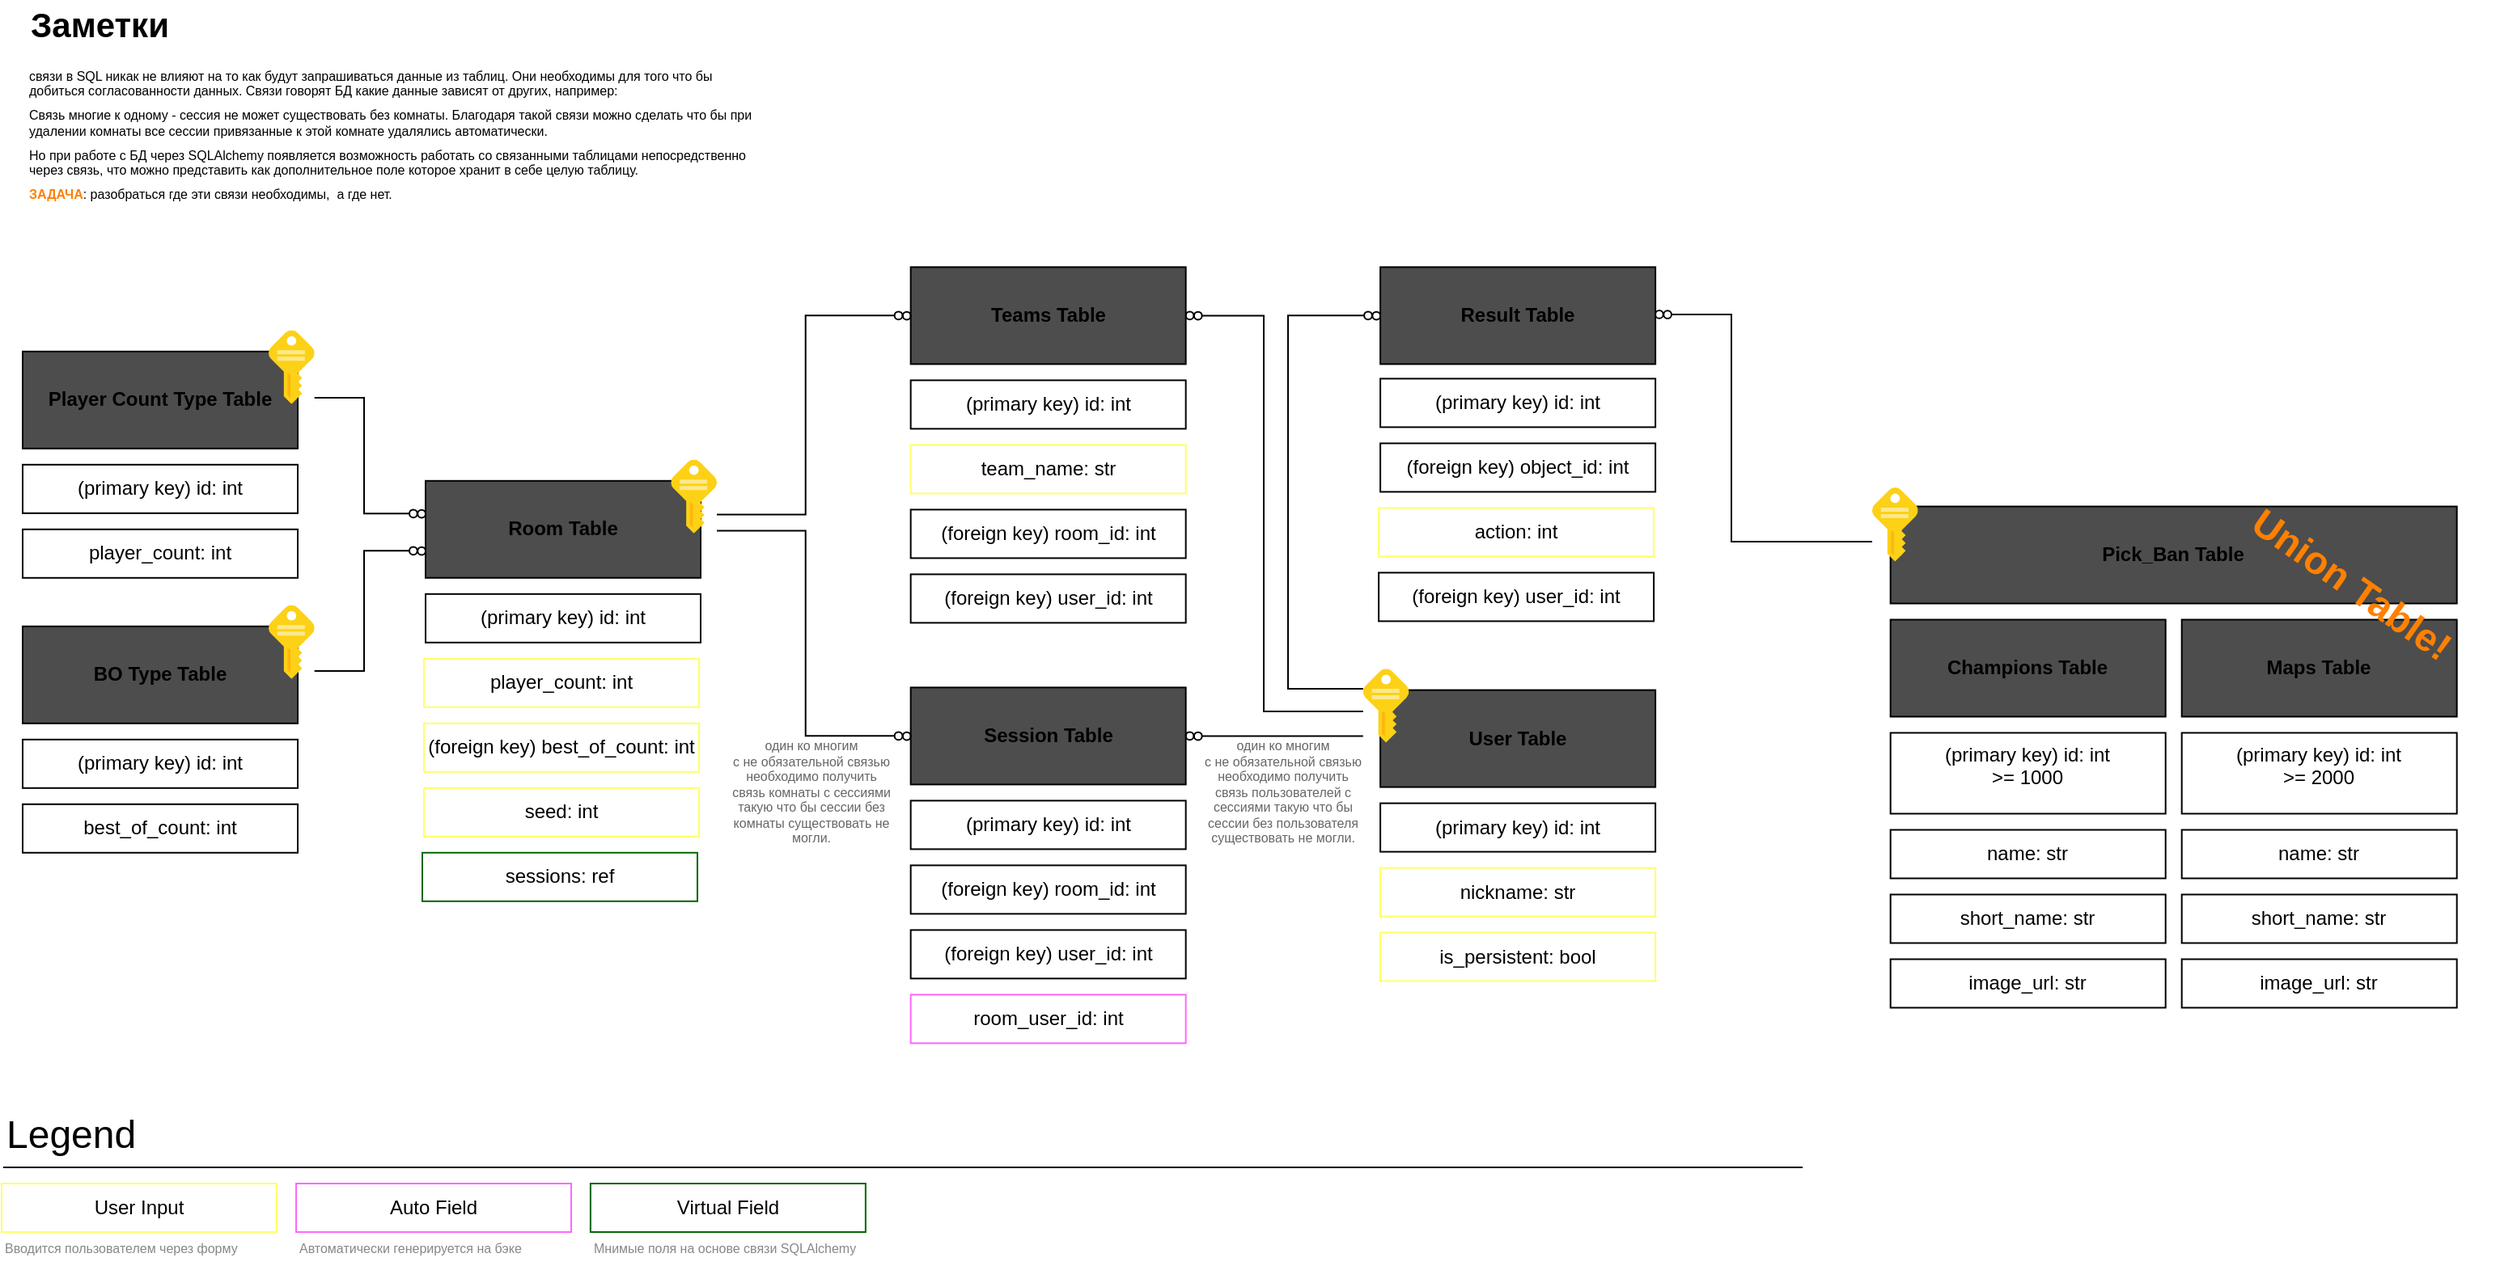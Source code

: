 <mxfile version="16.2.3" type="device" pages="5"><diagram id="msKyM3QTYCGkHJKbw-Ij" name="DB_Arch"><mxGraphModel dx="1896" dy="1029" grid="0" gridSize="10" guides="1" tooltips="1" connect="1" arrows="1" fold="1" page="1" pageScale="1" pageWidth="1169" pageHeight="827" math="0" shadow="0"><root><mxCell id="0"/><mxCell id="1" parent="0"/><mxCell id="4jjwoe7JuIm5MmQz-8s8-1" value="Room Table" style="rounded=0;whiteSpace=wrap;html=1;fillColor=#4D4D4D;fontStyle=1" parent="1" vertex="1"><mxGeometry x="290" y="335.4" width="170" height="60" as="geometry"/></mxCell><mxCell id="4jjwoe7JuIm5MmQz-8s8-2" value="User Table" style="rounded=0;whiteSpace=wrap;html=1;fillColor=#4D4D4D;fontStyle=1" parent="1" vertex="1"><mxGeometry x="880.05" y="464.8" width="170" height="60" as="geometry"/></mxCell><mxCell id="4jjwoe7JuIm5MmQz-8s8-3" value="Champions Table" style="rounded=0;whiteSpace=wrap;html=1;fillColor=#4D4D4D;fontStyle=1" parent="1" vertex="1"><mxGeometry x="1195.34" y="421.25" width="170" height="60" as="geometry"/></mxCell><mxCell id="4jjwoe7JuIm5MmQz-8s8-4" value="(primary key) id: int" style="rounded=0;whiteSpace=wrap;html=1;" parent="1" vertex="1"><mxGeometry x="290" y="405.4" width="170" height="30" as="geometry"/></mxCell><mxCell id="4jjwoe7JuIm5MmQz-8s8-5" value="player_count: int" style="rounded=0;whiteSpace=wrap;html=1;strokeColor=#FFFF66;" parent="1" vertex="1"><mxGeometry x="289" y="445.4" width="170" height="30" as="geometry"/></mxCell><mxCell id="4jjwoe7JuIm5MmQz-8s8-6" value="(primary key) id: int" style="rounded=0;whiteSpace=wrap;html=1;" parent="1" vertex="1"><mxGeometry x="880.05" y="534.8" width="170" height="30" as="geometry"/></mxCell><mxCell id="4jjwoe7JuIm5MmQz-8s8-7" value="nickname: str" style="rounded=0;whiteSpace=wrap;html=1;strokeColor=#FFFF66;" parent="1" vertex="1"><mxGeometry x="880.05" y="574.8" width="170" height="30" as="geometry"/></mxCell><mxCell id="4jjwoe7JuIm5MmQz-8s8-9" value="(primary key) id: int&lt;br&gt;&amp;gt;= 1000" style="rounded=0;whiteSpace=wrap;html=1;verticalAlign=top;" parent="1" vertex="1"><mxGeometry x="1195.34" y="491.25" width="170" height="50" as="geometry"/></mxCell><mxCell id="4jjwoe7JuIm5MmQz-8s8-10" value="name: str" style="rounded=0;whiteSpace=wrap;html=1;" parent="1" vertex="1"><mxGeometry x="1195.34" y="551.25" width="170" height="30" as="geometry"/></mxCell><mxCell id="4jjwoe7JuIm5MmQz-8s8-13" value="Player Count Type Table" style="rounded=0;whiteSpace=wrap;html=1;fillColor=#4D4D4D;fontStyle=1" parent="1" vertex="1"><mxGeometry x="41" y="255.4" width="170" height="60" as="geometry"/></mxCell><mxCell id="4jjwoe7JuIm5MmQz-8s8-16" value="best_of_count: int" style="rounded=0;whiteSpace=wrap;html=1;" parent="1" vertex="1"><mxGeometry x="41" y="535.4" width="170" height="30" as="geometry"/></mxCell><mxCell id="4jjwoe7JuIm5MmQz-8s8-18" value="BO Type Table" style="rounded=0;whiteSpace=wrap;html=1;fillColor=#4D4D4D;fontStyle=1" parent="1" vertex="1"><mxGeometry x="41" y="425.4" width="170" height="60" as="geometry"/></mxCell><mxCell id="4jjwoe7JuIm5MmQz-8s8-23" value="(primary key) id: int" style="rounded=0;whiteSpace=wrap;html=1;" parent="1" vertex="1"><mxGeometry x="41" y="325.4" width="170" height="30" as="geometry"/></mxCell><mxCell id="4jjwoe7JuIm5MmQz-8s8-24" value="player_count: int" style="rounded=0;whiteSpace=wrap;html=1;" parent="1" vertex="1"><mxGeometry x="41" y="365.4" width="170" height="30" as="geometry"/></mxCell><mxCell id="4jjwoe7JuIm5MmQz-8s8-25" value="(primary key) id: int" style="rounded=0;whiteSpace=wrap;html=1;" parent="1" vertex="1"><mxGeometry x="41" y="495.4" width="170" height="30" as="geometry"/></mxCell><mxCell id="4jjwoe7JuIm5MmQz-8s8-27" value="(foreign key) best_of_count: int" style="rounded=0;whiteSpace=wrap;html=1;strokeColor=#FFFF66;" parent="1" vertex="1"><mxGeometry x="289" y="485.4" width="170" height="30" as="geometry"/></mxCell><mxCell id="4jjwoe7JuIm5MmQz-8s8-30" value="Maps Table" style="rounded=0;whiteSpace=wrap;html=1;fillColor=#4D4D4D;fontStyle=1" parent="1" vertex="1"><mxGeometry x="1375.34" y="421.25" width="170" height="60" as="geometry"/></mxCell><mxCell id="4jjwoe7JuIm5MmQz-8s8-45" value="Session Table" style="rounded=0;whiteSpace=wrap;html=1;fillColor=#4D4D4D;fontStyle=1" parent="1" vertex="1"><mxGeometry x="589.83" y="463.2" width="170" height="60" as="geometry"/></mxCell><mxCell id="4jjwoe7JuIm5MmQz-8s8-47" value="(foreign key) room_id: int" style="rounded=0;whiteSpace=wrap;html=1;" parent="1" vertex="1"><mxGeometry x="589.83" y="573.2" width="170" height="30" as="geometry"/></mxCell><mxCell id="4jjwoe7JuIm5MmQz-8s8-48" value="(foreign key)&amp;nbsp;user_id: int" style="rounded=0;whiteSpace=wrap;html=1;" parent="1" vertex="1"><mxGeometry x="589.83" y="613.2" width="170" height="30" as="geometry"/></mxCell><mxCell id="4jjwoe7JuIm5MmQz-8s8-49" value="User Input" style="rounded=0;whiteSpace=wrap;html=1;strokeColor=#FFFF66;" parent="1" vertex="1"><mxGeometry x="28" y="770" width="170" height="30" as="geometry"/></mxCell><mxCell id="4jjwoe7JuIm5MmQz-8s8-50" value="Auto Field" style="rounded=0;whiteSpace=wrap;html=1;strokeColor=#FF66FF;" parent="1" vertex="1"><mxGeometry x="210" y="770" width="170" height="30" as="geometry"/></mxCell><mxCell id="4jjwoe7JuIm5MmQz-8s8-51" value="Teams Table" style="rounded=0;whiteSpace=wrap;html=1;fillColor=#4D4D4D;fontStyle=1" parent="1" vertex="1"><mxGeometry x="589.83" y="203.2" width="170" height="60" as="geometry"/></mxCell><mxCell id="4jjwoe7JuIm5MmQz-8s8-52" value="(foreign key) room_id: int" style="rounded=0;whiteSpace=wrap;html=1;" parent="1" vertex="1"><mxGeometry x="589.83" y="353.2" width="170" height="30" as="geometry"/></mxCell><mxCell id="4jjwoe7JuIm5MmQz-8s8-53" value="(foreign key) user_id: int" style="rounded=0;whiteSpace=wrap;html=1;" parent="1" vertex="1"><mxGeometry x="589.83" y="393.2" width="170" height="30" as="geometry"/></mxCell><mxCell id="4jjwoe7JuIm5MmQz-8s8-54" value="team_name: str" style="rounded=0;whiteSpace=wrap;html=1;strokeColor=#FFFF66;" parent="1" vertex="1"><mxGeometry x="589.83" y="313.2" width="170" height="30" as="geometry"/></mxCell><mxCell id="4jjwoe7JuIm5MmQz-8s8-55" value="(primary key) id: int" style="rounded=0;whiteSpace=wrap;html=1;" parent="1" vertex="1"><mxGeometry x="589.83" y="273.2" width="170" height="30" as="geometry"/></mxCell><mxCell id="4jjwoe7JuIm5MmQz-8s8-60" value="&lt;font style=&quot;font-size: 24px&quot;&gt;Legend&lt;/font&gt;" style="text;html=1;strokeColor=none;fillColor=none;align=left;verticalAlign=middle;whiteSpace=wrap;rounded=0;" parent="1" vertex="1"><mxGeometry x="29" y="720" width="92" height="40" as="geometry"/></mxCell><mxCell id="4jjwoe7JuIm5MmQz-8s8-62" value="" style="endArrow=none;html=1;rounded=0;fontSize=24;exitX=0;exitY=1;exitDx=0;exitDy=0;" parent="1" source="4jjwoe7JuIm5MmQz-8s8-60" edge="1"><mxGeometry width="50" height="50" relative="1" as="geometry"><mxPoint x="771" y="600" as="sourcePoint"/><mxPoint x="1141" y="760" as="targetPoint"/></mxGeometry></mxCell><mxCell id="HljinGuqUD7LIQX1igDH-1" value="is_persistent: bool" style="rounded=0;whiteSpace=wrap;html=1;strokeColor=#FFFF66;" parent="1" vertex="1"><mxGeometry x="880.05" y="614.8" width="170" height="30" as="geometry"/></mxCell><mxCell id="HljinGuqUD7LIQX1igDH-2" value="name: str" style="rounded=0;whiteSpace=wrap;html=1;" parent="1" vertex="1"><mxGeometry x="1375.34" y="551.25" width="170" height="30" as="geometry"/></mxCell><mxCell id="HljinGuqUD7LIQX1igDH-3" value="(primary key) id: int&lt;br&gt;&amp;gt;= 2000" style="rounded=0;whiteSpace=wrap;html=1;verticalAlign=top;" parent="1" vertex="1"><mxGeometry x="1375.34" y="491.25" width="170" height="50" as="geometry"/></mxCell><mxCell id="HljinGuqUD7LIQX1igDH-4" value="(primary key) id: int" style="rounded=0;whiteSpace=wrap;html=1;" parent="1" vertex="1"><mxGeometry x="589.83" y="533.2" width="170" height="30" as="geometry"/></mxCell><mxCell id="HljinGuqUD7LIQX1igDH-6" value="seed: int" style="rounded=0;whiteSpace=wrap;html=1;strokeColor=#FFFF66;" parent="1" vertex="1"><mxGeometry x="289" y="525.4" width="170" height="30" as="geometry"/></mxCell><mxCell id="rAY3adNcIp4noNA6YQVJ-1" value="Result Table" style="rounded=0;whiteSpace=wrap;html=1;fillColor=#4D4D4D;fontStyle=1" parent="1" vertex="1"><mxGeometry x="880.05" y="203.2" width="170" height="60" as="geometry"/></mxCell><mxCell id="rAY3adNcIp4noNA6YQVJ-2" value="(primary key) id: int" style="rounded=0;whiteSpace=wrap;html=1;" parent="1" vertex="1"><mxGeometry x="880.05" y="272.2" width="170" height="30" as="geometry"/></mxCell><mxCell id="rAY3adNcIp4noNA6YQVJ-4" value="action: int" style="rounded=0;whiteSpace=wrap;html=1;strokeColor=#FFFF66;" parent="1" vertex="1"><mxGeometry x="879.05" y="352.2" width="170" height="30" as="geometry"/></mxCell><mxCell id="rAY3adNcIp4noNA6YQVJ-5" value="(foreign key) object_id: int" style="rounded=0;whiteSpace=wrap;html=1;" parent="1" vertex="1"><mxGeometry x="880.05" y="312.2" width="170" height="30" as="geometry"/></mxCell><mxCell id="rAY3adNcIp4noNA6YQVJ-6" value="Pick_Ban Table" style="rounded=0;whiteSpace=wrap;html=1;fillColor=#4D4D4D;fontStyle=1;glass=0;shadow=0;" parent="1" vertex="1"><mxGeometry x="1195.34" y="351.25" width="350" height="60" as="geometry"/></mxCell><mxCell id="rAY3adNcIp4noNA6YQVJ-7" value="(foreign key) user_id: int" style="rounded=0;whiteSpace=wrap;html=1;" parent="1" vertex="1"><mxGeometry x="879.05" y="392.2" width="170" height="30" as="geometry"/></mxCell><mxCell id="IEd39z6FHSVM6WoBBZto-1" value="room_user_id: int" style="rounded=0;whiteSpace=wrap;html=1;strokeColor=#FF66FF;" parent="1" vertex="1"><mxGeometry x="589.83" y="653.2" width="170" height="30" as="geometry"/></mxCell><mxCell id="IEd39z6FHSVM6WoBBZto-2" value="sessions: ref" style="rounded=0;whiteSpace=wrap;html=1;strokeColor=#006600;" parent="1" vertex="1"><mxGeometry x="288" y="565.4" width="170" height="30" as="geometry"/></mxCell><mxCell id="fQ_QNs2Ayvf2CjHmw61J-15" value="Union Table!" style="text;html=1;strokeColor=none;fillColor=none;align=center;verticalAlign=middle;whiteSpace=wrap;rounded=0;fontSize=24;fontColor=#FF8000;rotation=35;fontStyle=1;glass=0;shadow=0;labelBorderColor=none;" parent="1" vertex="1"><mxGeometry x="1380.4" y="385.25" width="200" height="30" as="geometry"/></mxCell><mxCell id="fQ_QNs2Ayvf2CjHmw61J-16" value="один ко многим&lt;br&gt;с не обязательной связью&lt;br&gt;необходимо получить связь комнаты с сессиями такую что бы сессии без комнаты существовать не могли." style="text;html=1;strokeColor=none;fillColor=none;align=center;verticalAlign=middle;whiteSpace=wrap;rounded=0;fontSize=8;fontColor=#666666;" parent="1" vertex="1"><mxGeometry x="476.83" y="490.4" width="103" height="75" as="geometry"/></mxCell><mxCell id="Pdu6vEGgEKiIDiA17Eyo-1" value="Вводится пользователем через форму" style="text;html=1;strokeColor=none;fillColor=none;align=left;verticalAlign=middle;whiteSpace=wrap;rounded=0;shadow=0;glass=0;labelBorderColor=none;fontSize=8;fontColor=#878787;" parent="1" vertex="1"><mxGeometry x="28" y="800" width="170" height="20" as="geometry"/></mxCell><mxCell id="Pdu6vEGgEKiIDiA17Eyo-2" value="Автоматически генерируется на бэке" style="text;html=1;strokeColor=none;fillColor=none;align=left;verticalAlign=middle;whiteSpace=wrap;rounded=0;shadow=0;glass=0;labelBorderColor=none;fontSize=8;fontColor=#878787;" parent="1" vertex="1"><mxGeometry x="210" y="800" width="170" height="20" as="geometry"/></mxCell><mxCell id="A8o9r6wEtI-DUGvpvW3e-1" value="image_url: str" style="rounded=0;whiteSpace=wrap;html=1;" parent="1" vertex="1"><mxGeometry x="1195.34" y="631.25" width="170" height="30" as="geometry"/></mxCell><mxCell id="A8o9r6wEtI-DUGvpvW3e-2" value="image_url: str" style="rounded=0;whiteSpace=wrap;html=1;" parent="1" vertex="1"><mxGeometry x="1375.34" y="631.25" width="170" height="30" as="geometry"/></mxCell><mxCell id="A8o9r6wEtI-DUGvpvW3e-3" value="short_name: str" style="rounded=0;whiteSpace=wrap;html=1;" parent="1" vertex="1"><mxGeometry x="1195.34" y="591.25" width="170" height="30" as="geometry"/></mxCell><mxCell id="A8o9r6wEtI-DUGvpvW3e-4" value="short_name: str" style="rounded=0;whiteSpace=wrap;html=1;" parent="1" vertex="1"><mxGeometry x="1375.34" y="591.25" width="170" height="30" as="geometry"/></mxCell><mxCell id="qCTBJWdA8ET0f0xkRoKU-1" value="Virtual Field" style="rounded=0;whiteSpace=wrap;html=1;strokeColor=#006600;" vertex="1" parent="1"><mxGeometry x="391.94" y="770" width="170" height="30" as="geometry"/></mxCell><mxCell id="qCTBJWdA8ET0f0xkRoKU-2" value="Мнимые поля на основе связи SQLAlchemy" style="text;html=1;strokeColor=none;fillColor=none;align=left;verticalAlign=middle;whiteSpace=wrap;rounded=0;shadow=0;glass=0;labelBorderColor=none;fontSize=8;fontColor=#878787;" vertex="1" parent="1"><mxGeometry x="391.94" y="800" width="170" height="20" as="geometry"/></mxCell><mxCell id="qCTBJWdA8ET0f0xkRoKU-16" value="" style="group" vertex="1" connectable="0" parent="1"><mxGeometry x="759.83" y="490.7" width="10" height="5" as="geometry"/></mxCell><mxCell id="qCTBJWdA8ET0f0xkRoKU-17" value="" style="ellipse;whiteSpace=wrap;html=1;aspect=fixed;rounded=1;fontSize=18;fontColor=none;strokeColor=default;fillColor=none;noLabel=1;" vertex="1" parent="qCTBJWdA8ET0f0xkRoKU-16"><mxGeometry width="4.878" height="4.878" as="geometry"/></mxCell><mxCell id="qCTBJWdA8ET0f0xkRoKU-18" value="" style="ellipse;whiteSpace=wrap;html=1;aspect=fixed;rounded=1;fontSize=18;fontColor=none;strokeColor=default;fillColor=none;noLabel=1;" vertex="1" parent="qCTBJWdA8ET0f0xkRoKU-16"><mxGeometry x="5.12" y="0.122" width="4.878" height="4.878" as="geometry"/></mxCell><mxCell id="qCTBJWdA8ET0f0xkRoKU-26" value="один ко многим&lt;br&gt;с не обязательной связью&lt;br&gt;необходимо получить связь пользователей с сессиями такую что бы сессии без пользователя существовать не могли." style="text;html=1;strokeColor=none;fillColor=none;align=center;verticalAlign=middle;whiteSpace=wrap;rounded=0;fontSize=8;fontColor=#666666;" vertex="1" parent="1"><mxGeometry x="769.83" y="490.4" width="99.56" height="75" as="geometry"/></mxCell><mxCell id="fQ_QNs2Ayvf2CjHmw61J-11" value="" style="group" parent="1" vertex="1" connectable="0"><mxGeometry x="579.83" y="490.7" width="10" height="5" as="geometry"/></mxCell><mxCell id="fQ_QNs2Ayvf2CjHmw61J-9" value="" style="ellipse;whiteSpace=wrap;html=1;aspect=fixed;rounded=1;fontSize=18;fontColor=none;strokeColor=default;fillColor=none;noLabel=1;" parent="fQ_QNs2Ayvf2CjHmw61J-11" vertex="1"><mxGeometry width="4.878" height="4.878" as="geometry"/></mxCell><mxCell id="fQ_QNs2Ayvf2CjHmw61J-10" value="" style="ellipse;whiteSpace=wrap;html=1;aspect=fixed;rounded=1;fontSize=18;fontColor=none;strokeColor=default;fillColor=none;noLabel=1;" parent="fQ_QNs2Ayvf2CjHmw61J-11" vertex="1"><mxGeometry x="5.12" y="0.122" width="4.878" height="4.878" as="geometry"/></mxCell><mxCell id="qCTBJWdA8ET0f0xkRoKU-29" value="" style="group" vertex="1" connectable="0" parent="1"><mxGeometry x="759.83" y="230.7" width="10" height="5" as="geometry"/></mxCell><mxCell id="qCTBJWdA8ET0f0xkRoKU-30" value="" style="ellipse;whiteSpace=wrap;html=1;aspect=fixed;rounded=1;fontSize=18;fontColor=none;strokeColor=default;fillColor=none;noLabel=1;" vertex="1" parent="qCTBJWdA8ET0f0xkRoKU-29"><mxGeometry width="4.878" height="4.878" as="geometry"/></mxCell><mxCell id="qCTBJWdA8ET0f0xkRoKU-31" value="" style="ellipse;whiteSpace=wrap;html=1;aspect=fixed;rounded=1;fontSize=18;fontColor=none;strokeColor=default;fillColor=none;noLabel=1;" vertex="1" parent="qCTBJWdA8ET0f0xkRoKU-29"><mxGeometry x="5.12" y="0.122" width="4.878" height="4.878" as="geometry"/></mxCell><mxCell id="qCTBJWdA8ET0f0xkRoKU-32" value="" style="group" vertex="1" connectable="0" parent="1"><mxGeometry x="579.83" y="230.7" width="10" height="5" as="geometry"/></mxCell><mxCell id="qCTBJWdA8ET0f0xkRoKU-33" value="" style="ellipse;whiteSpace=wrap;html=1;aspect=fixed;rounded=1;fontSize=18;fontColor=none;strokeColor=default;fillColor=none;noLabel=1;" vertex="1" parent="qCTBJWdA8ET0f0xkRoKU-32"><mxGeometry width="4.878" height="4.878" as="geometry"/></mxCell><mxCell id="qCTBJWdA8ET0f0xkRoKU-34" value="" style="ellipse;whiteSpace=wrap;html=1;aspect=fixed;rounded=1;fontSize=18;fontColor=none;strokeColor=default;fillColor=none;noLabel=1;" vertex="1" parent="qCTBJWdA8ET0f0xkRoKU-32"><mxGeometry x="5.12" y="0.122" width="4.878" height="4.878" as="geometry"/></mxCell><mxCell id="qCTBJWdA8ET0f0xkRoKU-43" value="" style="sketch=0;aspect=fixed;html=1;points=[];align=center;image;fontSize=12;image=img/lib/mscae/Key.svg;fontColor=#FF8000;strokeColor=#006600;" vertex="1" parent="1"><mxGeometry x="441.66" y="322.2" width="28.34" height="45.7" as="geometry"/></mxCell><mxCell id="qCTBJWdA8ET0f0xkRoKU-44" value="" style="sketch=0;aspect=fixed;html=1;points=[];align=center;image;fontSize=12;image=img/lib/mscae/Key.svg;fontColor=#FF8000;strokeColor=#006600;" vertex="1" parent="1"><mxGeometry x="869.39" y="451.6" width="28.34" height="45.7" as="geometry"/></mxCell><mxCell id="qCTBJWdA8ET0f0xkRoKU-45" style="edgeStyle=orthogonalEdgeStyle;rounded=0;orthogonalLoop=1;jettySize=auto;html=1;fontSize=8;fontColor=#FF8000;endArrow=none;endFill=0;" edge="1" parent="1" source="qCTBJWdA8ET0f0xkRoKU-18" target="qCTBJWdA8ET0f0xkRoKU-44"><mxGeometry relative="1" as="geometry"><Array as="points"><mxPoint x="854" y="493"/><mxPoint x="854" y="493"/></Array></mxGeometry></mxCell><mxCell id="qCTBJWdA8ET0f0xkRoKU-46" style="edgeStyle=orthogonalEdgeStyle;rounded=0;orthogonalLoop=1;jettySize=auto;html=1;fontSize=8;fontColor=#FF8000;endArrow=none;endFill=0;" edge="1" parent="1" source="fQ_QNs2Ayvf2CjHmw61J-9" target="qCTBJWdA8ET0f0xkRoKU-43"><mxGeometry relative="1" as="geometry"><Array as="points"><mxPoint x="524.83" y="493.2"/><mxPoint x="524.83" y="366.2"/></Array></mxGeometry></mxCell><mxCell id="qCTBJWdA8ET0f0xkRoKU-48" style="edgeStyle=orthogonalEdgeStyle;rounded=0;orthogonalLoop=1;jettySize=auto;html=1;fontSize=8;fontColor=#FF8000;endArrow=none;endFill=0;" edge="1" parent="1" source="qCTBJWdA8ET0f0xkRoKU-33" target="qCTBJWdA8ET0f0xkRoKU-43"><mxGeometry relative="1" as="geometry"><Array as="points"><mxPoint x="524.83" y="233.2"/><mxPoint x="524.83" y="356.2"/></Array></mxGeometry></mxCell><mxCell id="qCTBJWdA8ET0f0xkRoKU-4" value="Заметки" style="text;html=1;strokeColor=none;fillColor=none;align=left;verticalAlign=middle;whiteSpace=wrap;rounded=0;fontSize=21;fontStyle=1" vertex="1" parent="1"><mxGeometry x="44" y="38.0" width="180" height="30" as="geometry"/></mxCell><mxCell id="qCTBJWdA8ET0f0xkRoKU-5" value="&lt;h1 style=&quot;text-align: left ; font-size: 8px&quot;&gt;&lt;span style=&quot;font-weight: 400 ; font-size: 8px&quot;&gt;&lt;font style=&quot;font-size: 8px ; line-height: 0.3&quot;&gt;связи в SQL никак не влияют на то как будут запрашиваться данные из таблиц. Они необходимы для того что бы добиться согласованности данных. Связи говорят БД какие данные зависят от других, например:&lt;/font&gt;&lt;/span&gt;&lt;/h1&gt;&lt;h1 style=&quot;text-align: left ; font-size: 8px&quot;&gt;&lt;span style=&quot;font-weight: 400 ; font-size: 8px&quot;&gt;&lt;font style=&quot;font-size: 8px ; line-height: 0.3&quot;&gt;Связь многие к одному - сессия не может существовать без комнаты. Благодаря такой связи можно сделать что бы при удалении комнаты все сессии привязанные к этой комнате удалялись автоматически.&lt;/font&gt;&lt;/span&gt;&lt;/h1&gt;&lt;h1 style=&quot;text-align: left ; font-size: 8px&quot;&gt;&lt;span style=&quot;font-weight: 400 ; font-size: 8px&quot;&gt;&lt;font style=&quot;font-size: 8px ; line-height: 0.3&quot;&gt;Но при работе с БД через SQLAlchemy появляется возможность работать со связанными таблицами непосредственно через связь, что можно представить как дополнительное поле которое хранит в себе целую таблицу.&lt;/font&gt;&lt;/span&gt;&lt;/h1&gt;&lt;div style=&quot;text-align: left&quot;&gt;&lt;b&gt;&lt;font color=&quot;#ff8000&quot;&gt;ЗАДАЧА&lt;/font&gt;&lt;/b&gt;: разобраться где эти связи необходимы,&amp;nbsp; а где нет.&lt;/div&gt;" style="text;html=1;strokeColor=none;fillColor=none;align=center;verticalAlign=middle;whiteSpace=wrap;rounded=0;fontSize=8;imageWidth=24;" vertex="1" parent="1"><mxGeometry x="44" y="68" width="452" height="102.3" as="geometry"/></mxCell><mxCell id="qCTBJWdA8ET0f0xkRoKU-54" value="" style="sketch=0;aspect=fixed;html=1;points=[];align=center;image;fontSize=12;image=img/lib/mscae/Key.svg;fontColor=#FF8000;strokeColor=#006600;" vertex="1" parent="1"><mxGeometry x="193.0" y="412.2" width="28.34" height="45.7" as="geometry"/></mxCell><mxCell id="qCTBJWdA8ET0f0xkRoKU-60" style="edgeStyle=orthogonalEdgeStyle;rounded=0;orthogonalLoop=1;jettySize=auto;html=1;fontSize=21;fontColor=#FFFFFF;endArrow=none;endFill=0;" edge="1" parent="1" source="qCTBJWdA8ET0f0xkRoKU-57" target="qCTBJWdA8ET0f0xkRoKU-54"><mxGeometry relative="1" as="geometry"><Array as="points"><mxPoint x="252" y="379"/><mxPoint x="252" y="453"/></Array></mxGeometry></mxCell><mxCell id="qCTBJWdA8ET0f0xkRoKU-66" value="" style="group" vertex="1" connectable="0" parent="1"><mxGeometry x="280.0" y="376.2" width="9.998" height="5" as="geometry"/></mxCell><mxCell id="qCTBJWdA8ET0f0xkRoKU-57" value="" style="ellipse;whiteSpace=wrap;html=1;aspect=fixed;rounded=1;fontSize=18;fontColor=none;strokeColor=default;fillColor=none;noLabel=1;container=0;" vertex="1" parent="qCTBJWdA8ET0f0xkRoKU-66"><mxGeometry width="4.878" height="4.878" as="geometry"/></mxCell><mxCell id="qCTBJWdA8ET0f0xkRoKU-58" value="" style="ellipse;whiteSpace=wrap;html=1;aspect=fixed;rounded=1;fontSize=18;fontColor=none;strokeColor=default;fillColor=none;noLabel=1;container=0;" vertex="1" parent="qCTBJWdA8ET0f0xkRoKU-66"><mxGeometry x="5.12" y="0.122" width="4.878" height="4.878" as="geometry"/></mxCell><mxCell id="qCTBJWdA8ET0f0xkRoKU-67" value="" style="group" vertex="1" connectable="0" parent="1"><mxGeometry x="280.0" y="353.2" width="9.998" height="5" as="geometry"/></mxCell><mxCell id="qCTBJWdA8ET0f0xkRoKU-68" value="" style="ellipse;whiteSpace=wrap;html=1;aspect=fixed;rounded=1;fontSize=18;fontColor=none;strokeColor=default;fillColor=none;noLabel=1;container=0;" vertex="1" parent="qCTBJWdA8ET0f0xkRoKU-67"><mxGeometry width="4.878" height="4.878" as="geometry"/></mxCell><mxCell id="qCTBJWdA8ET0f0xkRoKU-69" value="" style="ellipse;whiteSpace=wrap;html=1;aspect=fixed;rounded=1;fontSize=18;fontColor=none;strokeColor=default;fillColor=none;noLabel=1;container=0;" vertex="1" parent="qCTBJWdA8ET0f0xkRoKU-67"><mxGeometry x="5.12" y="0.122" width="4.878" height="4.878" as="geometry"/></mxCell><mxCell id="qCTBJWdA8ET0f0xkRoKU-70" value="" style="sketch=0;aspect=fixed;html=1;points=[];align=center;image;fontSize=12;image=img/lib/mscae/Key.svg;fontColor=#FF8000;strokeColor=#006600;" vertex="1" parent="1"><mxGeometry x="193.0" y="242.2" width="28.34" height="45.7" as="geometry"/></mxCell><mxCell id="qCTBJWdA8ET0f0xkRoKU-71" style="edgeStyle=orthogonalEdgeStyle;rounded=0;orthogonalLoop=1;jettySize=auto;html=1;fontSize=21;fontColor=#FFFFFF;endArrow=none;endFill=0;" edge="1" parent="1" source="qCTBJWdA8ET0f0xkRoKU-68" target="qCTBJWdA8ET0f0xkRoKU-70"><mxGeometry relative="1" as="geometry"><Array as="points"><mxPoint x="252" y="356"/><mxPoint x="252" y="284"/></Array></mxGeometry></mxCell><mxCell id="qCTBJWdA8ET0f0xkRoKU-74" value="" style="sketch=0;aspect=fixed;html=1;points=[];align=center;image;fontSize=12;image=img/lib/mscae/Key.svg;fontColor=#FF8000;strokeColor=#006600;" vertex="1" parent="1"><mxGeometry x="1184" y="339.55" width="28.34" height="45.7" as="geometry"/></mxCell><mxCell id="qCTBJWdA8ET0f0xkRoKU-75" value="" style="group" vertex="1" connectable="0" parent="1"><mxGeometry x="870.05" y="230.7" width="10" height="5" as="geometry"/></mxCell><mxCell id="qCTBJWdA8ET0f0xkRoKU-76" value="" style="ellipse;whiteSpace=wrap;html=1;aspect=fixed;rounded=1;fontSize=18;fontColor=none;strokeColor=default;fillColor=none;noLabel=1;" vertex="1" parent="qCTBJWdA8ET0f0xkRoKU-75"><mxGeometry width="4.878" height="4.878" as="geometry"/></mxCell><mxCell id="qCTBJWdA8ET0f0xkRoKU-77" value="" style="ellipse;whiteSpace=wrap;html=1;aspect=fixed;rounded=1;fontSize=18;fontColor=none;strokeColor=default;fillColor=none;noLabel=1;" vertex="1" parent="qCTBJWdA8ET0f0xkRoKU-75"><mxGeometry x="5.12" y="0.122" width="4.878" height="4.878" as="geometry"/></mxCell><mxCell id="qCTBJWdA8ET0f0xkRoKU-80" style="edgeStyle=orthogonalEdgeStyle;rounded=0;orthogonalLoop=1;jettySize=auto;html=1;fontSize=21;fontColor=#FFFFFF;endArrow=none;endFill=0;" edge="1" parent="1" source="qCTBJWdA8ET0f0xkRoKU-31" target="qCTBJWdA8ET0f0xkRoKU-44"><mxGeometry relative="1" as="geometry"><Array as="points"><mxPoint x="808" y="233"/><mxPoint x="808" y="478"/></Array></mxGeometry></mxCell><mxCell id="qCTBJWdA8ET0f0xkRoKU-81" style="edgeStyle=orthogonalEdgeStyle;rounded=0;orthogonalLoop=1;jettySize=auto;html=1;fontSize=21;fontColor=#FFFFFF;endArrow=none;endFill=0;" edge="1" parent="1" source="qCTBJWdA8ET0f0xkRoKU-76" target="qCTBJWdA8ET0f0xkRoKU-44"><mxGeometry relative="1" as="geometry"><Array as="points"><mxPoint x="823" y="233"/><mxPoint x="823" y="464"/></Array></mxGeometry></mxCell><mxCell id="qCTBJWdA8ET0f0xkRoKU-84" value="" style="group" vertex="1" connectable="0" parent="1"><mxGeometry x="1050" y="230" width="10" height="5" as="geometry"/></mxCell><mxCell id="qCTBJWdA8ET0f0xkRoKU-85" value="" style="ellipse;whiteSpace=wrap;html=1;aspect=fixed;rounded=1;fontSize=18;fontColor=none;strokeColor=default;fillColor=none;noLabel=1;" vertex="1" parent="qCTBJWdA8ET0f0xkRoKU-84"><mxGeometry width="4.878" height="4.878" as="geometry"/></mxCell><mxCell id="qCTBJWdA8ET0f0xkRoKU-86" value="" style="ellipse;whiteSpace=wrap;html=1;aspect=fixed;rounded=1;fontSize=18;fontColor=none;strokeColor=default;fillColor=none;noLabel=1;" vertex="1" parent="qCTBJWdA8ET0f0xkRoKU-84"><mxGeometry x="5.12" y="0.122" width="4.878" height="4.878" as="geometry"/></mxCell><mxCell id="qCTBJWdA8ET0f0xkRoKU-87" style="edgeStyle=orthogonalEdgeStyle;rounded=0;orthogonalLoop=1;jettySize=auto;html=1;fontSize=21;fontColor=#FFFFFF;endArrow=none;endFill=0;" edge="1" parent="1" source="qCTBJWdA8ET0f0xkRoKU-86" target="qCTBJWdA8ET0f0xkRoKU-74"><mxGeometry relative="1" as="geometry"><Array as="points"><mxPoint x="1097" y="233"/><mxPoint x="1097" y="373"/></Array></mxGeometry></mxCell></root></mxGraphModel></diagram><diagram id="ufQtc_7gJPJQI9lAsnQL" name="Create_Form"><mxGraphModel dx="1422" dy="772" grid="1" gridSize="10" guides="1" tooltips="1" connect="1" arrows="1" fold="1" page="1" pageScale="1" pageWidth="1169" pageHeight="827" math="0" shadow="0"><root><mxCell id="CWQJvBQlIry-YsTT9sQo-0"/><mxCell id="CWQJvBQlIry-YsTT9sQo-1" parent="CWQJvBQlIry-YsTT9sQo-0"/><mxCell id="CWQJvBQlIry-YsTT9sQo-2" value="" style="rounded=0;whiteSpace=wrap;html=1;" parent="CWQJvBQlIry-YsTT9sQo-1" vertex="1"><mxGeometry x="359" y="113" width="450" height="602" as="geometry"/></mxCell><mxCell id="CWQJvBQlIry-YsTT9sQo-3" value="" style="rounded=1;whiteSpace=wrap;html=1;align=left;" parent="CWQJvBQlIry-YsTT9sQo-1" vertex="1"><mxGeometry x="424" y="252" width="320" height="40" as="geometry"/></mxCell><mxCell id="CWQJvBQlIry-YsTT9sQo-6" value="" style="rounded=1;whiteSpace=wrap;html=1;align=left;" parent="CWQJvBQlIry-YsTT9sQo-1" vertex="1"><mxGeometry x="424" y="525" width="320" height="40" as="geometry"/></mxCell><mxCell id="CWQJvBQlIry-YsTT9sQo-7" value="Create match" style="text;html=1;strokeColor=none;fillColor=none;align=left;verticalAlign=middle;whiteSpace=wrap;rounded=0;fontSize=32;fontStyle=1" parent="CWQJvBQlIry-YsTT9sQo-1" vertex="1"><mxGeometry x="424" y="142" width="215" height="60" as="geometry"/></mxCell><mxCell id="CWQJvBQlIry-YsTT9sQo-8" value="Player count" style="text;html=1;strokeColor=none;fillColor=none;align=left;verticalAlign=middle;whiteSpace=wrap;rounded=0;fontSize=18;" parent="CWQJvBQlIry-YsTT9sQo-1" vertex="1"><mxGeometry x="424" y="222" width="115" height="30" as="geometry"/></mxCell><mxCell id="CWQJvBQlIry-YsTT9sQo-10" value="Seed" style="text;html=1;strokeColor=none;fillColor=none;align=left;verticalAlign=middle;whiteSpace=wrap;rounded=0;fontSize=18;" parent="CWQJvBQlIry-YsTT9sQo-1" vertex="1"><mxGeometry x="424" y="495" width="115" height="30" as="geometry"/></mxCell><mxCell id="CWQJvBQlIry-YsTT9sQo-11" value="Submit" style="rounded=1;whiteSpace=wrap;html=1;fontSize=18;fillColor=#0050ef;fontColor=#ffffff;strokeColor=#001DBC;" parent="CWQJvBQlIry-YsTT9sQo-1" vertex="1"><mxGeometry x="639" y="595" width="105" height="40" as="geometry"/></mxCell><mxCell id="CWQJvBQlIry-YsTT9sQo-13" value="" style="endArrow=none;html=1;rounded=0;fontSize=18;entryX=0.895;entryY=0.012;entryDx=0;entryDy=0;entryPerimeter=0;exitX=0.895;exitY=1.012;exitDx=0;exitDy=0;exitPerimeter=0;" parent="CWQJvBQlIry-YsTT9sQo-1" edge="1"><mxGeometry width="50" height="50" relative="1" as="geometry"><mxPoint x="709.0" y="565" as="sourcePoint"/><mxPoint x="709.0" y="525" as="targetPoint"/></mxGeometry></mxCell><mxCell id="CWQJvBQlIry-YsTT9sQo-14" value="" style="endArrow=none;html=1;rounded=0;fontSize=18;entryX=0.895;entryY=0.012;entryDx=0;entryDy=0;entryPerimeter=0;exitX=0.895;exitY=1.012;exitDx=0;exitDy=0;exitPerimeter=0;" parent="CWQJvBQlIry-YsTT9sQo-1" edge="1"><mxGeometry width="50" height="50" relative="1" as="geometry"><mxPoint x="709.0" y="292" as="sourcePoint"/><mxPoint x="709.0" y="252" as="targetPoint"/></mxGeometry></mxCell><mxCell id="CWQJvBQlIry-YsTT9sQo-17" value="" style="html=1;shadow=0;dashed=0;align=center;verticalAlign=middle;shape=mxgraph.arrows2.arrow;dy=0;dx=6.84;notch=5.16;rounded=1;fontSize=18;direction=south;" parent="CWQJvBQlIry-YsTT9sQo-1" vertex="1"><mxGeometry x="719" y="266" width="15" height="12" as="geometry"/></mxCell><mxCell id="CWQJvBQlIry-YsTT9sQo-18" value="" style="html=1;shadow=0;dashed=0;align=center;verticalAlign=middle;shape=mxgraph.arrows2.arrow;dy=0;dx=6.84;notch=5.16;rounded=1;fontSize=18;direction=south;" parent="CWQJvBQlIry-YsTT9sQo-1" vertex="1"><mxGeometry x="719" y="539" width="15" height="12" as="geometry"/></mxCell><mxCell id="gGtInlzJsniyq_9l1pRI-0" value="" style="rounded=1;whiteSpace=wrap;html=1;align=left;" parent="CWQJvBQlIry-YsTT9sQo-1" vertex="1"><mxGeometry x="424" y="435" width="320" height="40" as="geometry"/></mxCell><mxCell id="gGtInlzJsniyq_9l1pRI-1" value="Nickname" style="text;html=1;strokeColor=none;fillColor=none;align=left;verticalAlign=middle;whiteSpace=wrap;rounded=0;fontSize=18;" parent="CWQJvBQlIry-YsTT9sQo-1" vertex="1"><mxGeometry x="424" y="405" width="115" height="30" as="geometry"/></mxCell><mxCell id="iGA6i5vbuYgvUGOjJ3Lz-0" value="" style="rounded=1;whiteSpace=wrap;html=1;align=left;" parent="CWQJvBQlIry-YsTT9sQo-1" vertex="1"><mxGeometry x="424" y="345" width="320" height="40" as="geometry"/></mxCell><mxCell id="iGA6i5vbuYgvUGOjJ3Lz-1" value="Best of" style="text;html=1;strokeColor=none;fillColor=none;align=left;verticalAlign=middle;whiteSpace=wrap;rounded=0;fontSize=18;" parent="CWQJvBQlIry-YsTT9sQo-1" vertex="1"><mxGeometry x="424" y="315" width="115" height="30" as="geometry"/></mxCell><mxCell id="iGA6i5vbuYgvUGOjJ3Lz-2" value="" style="endArrow=none;html=1;rounded=0;fontSize=18;entryX=0.895;entryY=0.012;entryDx=0;entryDy=0;entryPerimeter=0;exitX=0.895;exitY=1.012;exitDx=0;exitDy=0;exitPerimeter=0;" parent="CWQJvBQlIry-YsTT9sQo-1" edge="1"><mxGeometry width="50" height="50" relative="1" as="geometry"><mxPoint x="709" y="385" as="sourcePoint"/><mxPoint x="709" y="345" as="targetPoint"/></mxGeometry></mxCell><mxCell id="iGA6i5vbuYgvUGOjJ3Lz-3" value="" style="html=1;shadow=0;dashed=0;align=center;verticalAlign=middle;shape=mxgraph.arrows2.arrow;dy=0;dx=6.84;notch=5.16;rounded=1;fontSize=18;direction=south;" parent="CWQJvBQlIry-YsTT9sQo-1" vertex="1"><mxGeometry x="719" y="359" width="15" height="12" as="geometry"/></mxCell><mxCell id="aXeuGlvFgHW7bq5NE7p0-0" value="" style="whiteSpace=wrap;html=1;aspect=fixed;rounded=1;fontSize=18;" parent="CWQJvBQlIry-YsTT9sQo-1" vertex="1"><mxGeometry x="424" y="600" width="30" height="30" as="geometry"/></mxCell><mxCell id="aXeuGlvFgHW7bq5NE7p0-1" value="Persistent" style="text;html=1;strokeColor=none;fillColor=none;align=left;verticalAlign=middle;whiteSpace=wrap;rounded=0;fontSize=18;" parent="CWQJvBQlIry-YsTT9sQo-1" vertex="1"><mxGeometry x="464" y="600" width="90" height="30" as="geometry"/></mxCell></root></mxGraphModel></diagram><diagram id="jUi-HBTkY0YkqytoPo9C" name="Login_Form"><mxGraphModel dx="1185" dy="643" grid="1" gridSize="10" guides="1" tooltips="1" connect="1" arrows="1" fold="1" page="1" pageScale="1" pageWidth="1169" pageHeight="827" math="0" shadow="0"><root><mxCell id="tsDcRPBl0Zxdk9UHipRP-0"/><mxCell id="tsDcRPBl0Zxdk9UHipRP-1" parent="tsDcRPBl0Zxdk9UHipRP-0"/><mxCell id="IeOFXZDn9EDLRQ92q2k4-0" value="" style="rounded=0;whiteSpace=wrap;html=1;" parent="tsDcRPBl0Zxdk9UHipRP-1" vertex="1"><mxGeometry x="360" y="265" width="450" height="365" as="geometry"/></mxCell><mxCell id="IeOFXZDn9EDLRQ92q2k4-1" value="Login" style="text;html=1;strokeColor=none;fillColor=none;align=left;verticalAlign=middle;whiteSpace=wrap;rounded=0;fontSize=32;fontStyle=1" parent="tsDcRPBl0Zxdk9UHipRP-1" vertex="1"><mxGeometry x="425" y="294" width="215" height="60" as="geometry"/></mxCell><mxCell id="1sd6uDTcOkDnHl3TMdKk-0" value="" style="rounded=1;whiteSpace=wrap;html=1;align=left;" parent="tsDcRPBl0Zxdk9UHipRP-1" vertex="1"><mxGeometry x="425" y="412" width="320" height="40" as="geometry"/></mxCell><mxCell id="1sd6uDTcOkDnHl3TMdKk-1" value="Nickname" style="text;html=1;strokeColor=none;fillColor=none;align=left;verticalAlign=middle;whiteSpace=wrap;rounded=0;fontSize=18;" parent="tsDcRPBl0Zxdk9UHipRP-1" vertex="1"><mxGeometry x="425" y="382" width="115" height="30" as="geometry"/></mxCell><mxCell id="fA-MBqBtNBN6_L8eWI01-0" value="Submit" style="rounded=1;whiteSpace=wrap;html=1;fontSize=18;fillColor=#0050ef;fontColor=#ffffff;strokeColor=#001DBC;" parent="tsDcRPBl0Zxdk9UHipRP-1" vertex="1"><mxGeometry x="640" y="540" width="105" height="40" as="geometry"/></mxCell><mxCell id="e5q3eCg3VlNo0NyXU4R_-0" value="Login as spectator" style="rounded=1;whiteSpace=wrap;html=1;fontSize=18;fillColor=#647687;fontColor=#ffffff;strokeColor=#314354;" parent="tsDcRPBl0Zxdk9UHipRP-1" vertex="1"><mxGeometry x="425" y="540" width="165" height="40" as="geometry"/></mxCell><mxCell id="NnIlLyZXou2qh16YG3jK-0" value="" style="whiteSpace=wrap;html=1;aspect=fixed;rounded=1;fontSize=18;" vertex="1" parent="tsDcRPBl0Zxdk9UHipRP-1"><mxGeometry x="425" y="480" width="30" height="30" as="geometry"/></mxCell><mxCell id="NnIlLyZXou2qh16YG3jK-1" value="Persistent" style="text;html=1;strokeColor=none;fillColor=none;align=left;verticalAlign=middle;whiteSpace=wrap;rounded=0;fontSize=18;" vertex="1" parent="tsDcRPBl0Zxdk9UHipRP-1"><mxGeometry x="465" y="480" width="90" height="30" as="geometry"/></mxCell></root></mxGraphModel></diagram><diagram id="t8wAyVtctoxuifnvDdd7" name="Create_Room_Logic"><mxGraphModel dx="1138" dy="618" grid="1" gridSize="10" guides="1" tooltips="1" connect="1" arrows="1" fold="1" page="1" pageScale="1" pageWidth="827" pageHeight="1169" math="0" shadow="0"><root><mxCell id="qrVKq_cAQnZOBD8CvGeD-0"/><mxCell id="qrVKq_cAQnZOBD8CvGeD-1" parent="qrVKq_cAQnZOBD8CvGeD-0"/><mxCell id="9VnA8cx2RoNi2lc7R2hX-1" value="" style="edgeStyle=orthogonalEdgeStyle;rounded=0;orthogonalLoop=1;jettySize=auto;html=1;fontSize=8;fontColor=#666666;endArrow=classic;endFill=1;strokeColor=default;" parent="qrVKq_cAQnZOBD8CvGeD-1" source="-dQ83g0QwP5sU99QlWeT-0" target="Vv6FmQVmc7JPsD8yTmnN-0" edge="1"><mxGeometry relative="1" as="geometry"/></mxCell><mxCell id="-dQ83g0QwP5sU99QlWeT-0" value="User input" style="rounded=1;whiteSpace=wrap;html=1;fontSize=18;strokeColor=#FFFF66;fillColor=default;" parent="qrVKq_cAQnZOBD8CvGeD-1" vertex="1"><mxGeometry x="324" y="130" width="180" height="60" as="geometry"/></mxCell><mxCell id="9VnA8cx2RoNi2lc7R2hX-0" value="" style="edgeStyle=orthogonalEdgeStyle;rounded=0;orthogonalLoop=1;jettySize=auto;html=1;fontSize=8;fontColor=#666666;endArrow=classic;endFill=1;strokeColor=default;" parent="qrVKq_cAQnZOBD8CvGeD-1" source="Vv6FmQVmc7JPsD8yTmnN-0" target="J1Q-69aYIC669VNqU2X9-1" edge="1"><mxGeometry relative="1" as="geometry"/></mxCell><mxCell id="Vv6FmQVmc7JPsD8yTmnN-0" value="player count&lt;br&gt;best of&lt;br&gt;nickname&lt;br&gt;seed&lt;br&gt;persistent" style="rounded=0;whiteSpace=wrap;html=1;fontSize=18;strokeColor=default;fillColor=default;align=center;" parent="qrVKq_cAQnZOBD8CvGeD-1" vertex="1"><mxGeometry x="324" y="230" width="180" height="110" as="geometry"/></mxCell><mxCell id="9VnA8cx2RoNi2lc7R2hX-4" style="edgeStyle=orthogonalEdgeStyle;rounded=0;orthogonalLoop=1;jettySize=auto;html=1;entryX=0.5;entryY=0;entryDx=0;entryDy=0;fontSize=18;fontColor=#F7F7F7;endArrow=classic;endFill=1;strokeColor=default;" parent="qrVKq_cAQnZOBD8CvGeD-1" source="J1Q-69aYIC669VNqU2X9-1" target="9VnA8cx2RoNi2lc7R2hX-3" edge="1"><mxGeometry relative="1" as="geometry"/></mxCell><mxCell id="9VnA8cx2RoNi2lc7R2hX-7" style="edgeStyle=orthogonalEdgeStyle;rounded=0;orthogonalLoop=1;jettySize=auto;html=1;entryX=0.5;entryY=0;entryDx=0;entryDy=0;fontSize=18;fontColor=#F7F7F7;endArrow=classic;endFill=1;strokeColor=default;" parent="qrVKq_cAQnZOBD8CvGeD-1" source="J1Q-69aYIC669VNqU2X9-1" target="9VnA8cx2RoNi2lc7R2hX-6" edge="1"><mxGeometry relative="1" as="geometry"/></mxCell><mxCell id="J1Q-69aYIC669VNqU2X9-1" value="Add entry" style="rounded=1;whiteSpace=wrap;html=1;fontSize=18;strokeColor=#FFFF66;fillColor=default;" parent="qrVKq_cAQnZOBD8CvGeD-1" vertex="1"><mxGeometry x="324" y="370" width="180" height="60" as="geometry"/></mxCell><mxCell id="My0-Zgdbmfqr-q3S92Ah-0" style="edgeStyle=orthogonalEdgeStyle;rounded=0;orthogonalLoop=1;jettySize=auto;html=1;entryX=0.5;entryY=0;entryDx=0;entryDy=0;fontSize=18;fontColor=#FFFF66;endArrow=classic;endFill=1;strokeColor=default;" parent="qrVKq_cAQnZOBD8CvGeD-1" source="MR00HgGQX4eNpgWDdf7I-0" target="iqrX25fEF7XyHs9s93DR-1" edge="1"><mxGeometry relative="1" as="geometry"><Array as="points"><mxPoint x="414" y="560"/></Array></mxGeometry></mxCell><mxCell id="MR00HgGQX4eNpgWDdf7I-0" value="&lt;span style=&quot;color: rgb(240 , 240 , 240) ; font-family: &amp;#34;helvetica&amp;#34; ; font-size: 18px ; font-style: normal ; font-weight: 400 ; letter-spacing: normal ; text-align: center ; text-indent: 0px ; text-transform: none ; word-spacing: 0px ; background-color: rgb(42 , 42 , 42) ; display: inline ; float: none&quot;&gt;=&amp;gt; User Table&lt;/span&gt;" style="rounded=1;whiteSpace=wrap;html=1;fontSize=18;strokeColor=#FFFF66;fillColor=default;" parent="qrVKq_cAQnZOBD8CvGeD-1" vertex="1"><mxGeometry x="89" y="530" width="180" height="60" as="geometry"/></mxCell><mxCell id="My0-Zgdbmfqr-q3S92Ah-1" style="edgeStyle=orthogonalEdgeStyle;rounded=0;orthogonalLoop=1;jettySize=auto;html=1;entryX=0.5;entryY=0;entryDx=0;entryDy=0;fontSize=18;fontColor=#FFFF66;endArrow=classic;endFill=1;strokeColor=default;" parent="qrVKq_cAQnZOBD8CvGeD-1" source="MR00HgGQX4eNpgWDdf7I-1" target="iqrX25fEF7XyHs9s93DR-1" edge="1"><mxGeometry relative="1" as="geometry"><Array as="points"><mxPoint x="414" y="560"/></Array></mxGeometry></mxCell><mxCell id="MR00HgGQX4eNpgWDdf7I-1" value="&lt;span style=&quot;color: rgb(240 , 240 , 240) ; font-family: &amp;#34;helvetica&amp;#34; ; font-size: 18px ; font-style: normal ; font-weight: 400 ; letter-spacing: normal ; text-align: center ; text-indent: 0px ; text-transform: none ; word-spacing: 0px ; background-color: rgb(42 , 42 , 42) ; display: inline ; float: none&quot;&gt;=&amp;gt; Room Table&lt;/span&gt;" style="rounded=1;whiteSpace=wrap;html=1;fontSize=18;strokeColor=#FFFF66;fillColor=default;" parent="qrVKq_cAQnZOBD8CvGeD-1" vertex="1"><mxGeometry x="559" y="530" width="180" height="60" as="geometry"/></mxCell><mxCell id="9VnA8cx2RoNi2lc7R2hX-5" value="" style="edgeStyle=orthogonalEdgeStyle;rounded=0;orthogonalLoop=1;jettySize=auto;html=1;fontSize=18;fontColor=#F7F7F7;endArrow=classic;endFill=1;strokeColor=default;" parent="qrVKq_cAQnZOBD8CvGeD-1" source="9VnA8cx2RoNi2lc7R2hX-3" target="MR00HgGQX4eNpgWDdf7I-1" edge="1"><mxGeometry relative="1" as="geometry"/></mxCell><mxCell id="9VnA8cx2RoNi2lc7R2hX-3" value="player count&lt;br style=&quot;font-size: 18px;&quot;&gt;best of&lt;br style=&quot;font-size: 18px;&quot;&gt;seed" style="rounded=0;whiteSpace=wrap;html=1;fontSize=18;fontColor=#F7F7F7;strokeColor=default;fillColor=none;" parent="qrVKq_cAQnZOBD8CvGeD-1" vertex="1"><mxGeometry x="584" y="420" width="130" height="70" as="geometry"/></mxCell><mxCell id="9VnA8cx2RoNi2lc7R2hX-8" value="" style="edgeStyle=orthogonalEdgeStyle;rounded=0;orthogonalLoop=1;jettySize=auto;html=1;fontSize=18;fontColor=#F7F7F7;endArrow=classic;endFill=1;strokeColor=default;" parent="qrVKq_cAQnZOBD8CvGeD-1" source="9VnA8cx2RoNi2lc7R2hX-6" target="MR00HgGQX4eNpgWDdf7I-0" edge="1"><mxGeometry relative="1" as="geometry"/></mxCell><mxCell id="9VnA8cx2RoNi2lc7R2hX-6" value="nickname&lt;br&gt;persistent" style="rounded=0;whiteSpace=wrap;html=1;fontSize=18;fontColor=#F7F7F7;strokeColor=default;fillColor=none;" parent="qrVKq_cAQnZOBD8CvGeD-1" vertex="1"><mxGeometry x="114" y="420" width="130" height="70" as="geometry"/></mxCell><mxCell id="OlMTx2STlF9DUJBrOqjn-1" value="" style="edgeStyle=orthogonalEdgeStyle;rounded=0;orthogonalLoop=1;jettySize=auto;html=1;fontSize=18;fontColor=#FF8000;" parent="qrVKq_cAQnZOBD8CvGeD-1" source="0-S82J-hDD4fPuBW07Qs-0" target="OlMTx2STlF9DUJBrOqjn-0" edge="1"><mxGeometry relative="1" as="geometry"/></mxCell><mxCell id="0-S82J-hDD4fPuBW07Qs-0" value="=&amp;gt; Session Table" style="rounded=1;whiteSpace=wrap;html=1;fontSize=18;strokeColor=#FFFF66;fillColor=default;" parent="qrVKq_cAQnZOBD8CvGeD-1" vertex="1"><mxGeometry x="319" y="840" width="190" height="60" as="geometry"/></mxCell><mxCell id="iqrX25fEF7XyHs9s93DR-5" value="" style="edgeStyle=orthogonalEdgeStyle;rounded=0;orthogonalLoop=1;jettySize=auto;html=1;fontSize=18;fontColor=#FFFF66;endArrow=classic;endFill=1;strokeColor=default;" parent="qrVKq_cAQnZOBD8CvGeD-1" source="iqrX25fEF7XyHs9s93DR-1" target="iqrX25fEF7XyHs9s93DR-4" edge="1"><mxGeometry relative="1" as="geometry"/></mxCell><mxCell id="iqrX25fEF7XyHs9s93DR-1" value="get user_id&lt;br&gt;get room_id&lt;br&gt;gen room_user_id" style="rounded=1;whiteSpace=wrap;html=1;fontSize=18;strokeColor=#FFFF66;fillColor=default;" parent="qrVKq_cAQnZOBD8CvGeD-1" vertex="1"><mxGeometry x="319" y="620" width="190" height="70" as="geometry"/></mxCell><mxCell id="iqrX25fEF7XyHs9s93DR-6" value="" style="edgeStyle=orthogonalEdgeStyle;rounded=0;orthogonalLoop=1;jettySize=auto;html=1;fontSize=18;fontColor=#FFFF66;endArrow=classic;endFill=1;strokeColor=default;" parent="qrVKq_cAQnZOBD8CvGeD-1" source="iqrX25fEF7XyHs9s93DR-4" target="0-S82J-hDD4fPuBW07Qs-0" edge="1"><mxGeometry relative="1" as="geometry"/></mxCell><mxCell id="iqrX25fEF7XyHs9s93DR-4" value="user_id&lt;br&gt;room_id&lt;br&gt;room_user_id" style="rounded=0;whiteSpace=wrap;html=1;fontSize=18;fontColor=#F7F7F7;strokeColor=default;fillColor=none;" parent="qrVKq_cAQnZOBD8CvGeD-1" vertex="1"><mxGeometry x="349" y="730" width="130" height="80" as="geometry"/></mxCell><mxCell id="OlMTx2STlF9DUJBrOqjn-0" value="redirect /nickname" style="rounded=1;whiteSpace=wrap;html=1;fontSize=18;strokeColor=#FFFF66;fillColor=default;" parent="qrVKq_cAQnZOBD8CvGeD-1" vertex="1"><mxGeometry x="324" y="954" width="180" height="60" as="geometry"/></mxCell><mxCell id="PQ7FY8PHAsMjLt0ClGO5-0" value="&lt;font style=&quot;font-size: 24px&quot;&gt;Create Room Logic&lt;/font&gt;" style="text;html=1;strokeColor=none;fillColor=none;align=left;verticalAlign=middle;whiteSpace=wrap;rounded=0;" parent="qrVKq_cAQnZOBD8CvGeD-1" vertex="1"><mxGeometry x="40" y="40" width="760" height="40" as="geometry"/></mxCell><mxCell id="PQ7FY8PHAsMjLt0ClGO5-1" value="" style="endArrow=none;html=1;rounded=0;fontSize=24;exitX=0;exitY=1;exitDx=0;exitDy=0;" parent="qrVKq_cAQnZOBD8CvGeD-1" source="PQ7FY8PHAsMjLt0ClGO5-0" edge="1"><mxGeometry width="50" height="50" relative="1" as="geometry"><mxPoint x="782" y="-80" as="sourcePoint"/><mxPoint x="800" y="80" as="targetPoint"/></mxGeometry></mxCell></root></mxGraphModel></diagram><diagram id="gibM_wUdUpck2vU8V6y8" name="Login_Room_Logic"><mxGraphModel dx="1422" dy="772" grid="1" gridSize="10" guides="1" tooltips="1" connect="1" arrows="1" fold="1" page="1" pageScale="1" pageWidth="827" pageHeight="1169" math="0" shadow="0"><root><mxCell id="s_jan6Ek-Sy-BKqKLDZv-0"/><mxCell id="s_jan6Ek-Sy-BKqKLDZv-1" parent="s_jan6Ek-Sy-BKqKLDZv-0"/><mxCell id="lnqWw_OA_xI7umkDAVet-4" value="" style="edgeStyle=orthogonalEdgeStyle;rounded=0;orthogonalLoop=1;jettySize=auto;html=1;" parent="s_jan6Ek-Sy-BKqKLDZv-1" source="lnqWw_OA_xI7umkDAVet-0" target="lnqWw_OA_xI7umkDAVet-3" edge="1"><mxGeometry relative="1" as="geometry"/></mxCell><mxCell id="lnqWw_OA_xI7umkDAVet-0" value="User input" style="rounded=1;whiteSpace=wrap;html=1;fontSize=18;strokeColor=#FFFF66;fillColor=default;" parent="s_jan6Ek-Sy-BKqKLDZv-1" vertex="1"><mxGeometry x="261" y="190" width="180" height="60" as="geometry"/></mxCell><mxCell id="lnqWw_OA_xI7umkDAVet-5" style="edgeStyle=orthogonalEdgeStyle;rounded=0;orthogonalLoop=1;jettySize=auto;html=1;entryX=0.5;entryY=0;entryDx=0;entryDy=0;fontSize=18;" parent="s_jan6Ek-Sy-BKqKLDZv-1" source="lnqWw_OA_xI7umkDAVet-3" edge="1"><mxGeometry relative="1" as="geometry"><mxPoint x="531.0" y="420" as="targetPoint"/><Array as="points"><mxPoint x="531" y="345"/></Array></mxGeometry></mxCell><mxCell id="lnqWw_OA_xI7umkDAVet-11" style="edgeStyle=orthogonalEdgeStyle;rounded=0;orthogonalLoop=1;jettySize=auto;html=1;entryX=0.5;entryY=0;entryDx=0;entryDy=0;fontSize=18;" parent="s_jan6Ek-Sy-BKqKLDZv-1" source="lnqWw_OA_xI7umkDAVet-3" edge="1"><mxGeometry relative="1" as="geometry"><mxPoint x="171" y="420" as="targetPoint"/><Array as="points"><mxPoint x="171" y="345"/></Array></mxGeometry></mxCell><mxCell id="lnqWw_OA_xI7umkDAVet-3" value="spectator?" style="rhombus;whiteSpace=wrap;html=1;fontSize=18;" parent="s_jan6Ek-Sy-BKqKLDZv-1" vertex="1"><mxGeometry x="261" y="290" width="180" height="110" as="geometry"/></mxCell><mxCell id="lnqWw_OA_xI7umkDAVet-8" value="Yes" style="text;html=1;strokeColor=none;fillColor=none;align=center;verticalAlign=middle;whiteSpace=wrap;rounded=0;fontSize=18;" parent="s_jan6Ek-Sy-BKqKLDZv-1" vertex="1"><mxGeometry x="177" y="310" width="60" height="30" as="geometry"/></mxCell><mxCell id="lnqWw_OA_xI7umkDAVet-9" value="No" style="text;html=1;strokeColor=none;fillColor=none;align=center;verticalAlign=middle;whiteSpace=wrap;rounded=0;fontSize=18;" parent="s_jan6Ek-Sy-BKqKLDZv-1" vertex="1"><mxGeometry x="467" y="310" width="60" height="30" as="geometry"/></mxCell><mxCell id="H6yiyyUh81C5Dl2flWTc-9" value="" style="edgeStyle=orthogonalEdgeStyle;rounded=0;orthogonalLoop=1;jettySize=auto;html=1;fontSize=18;" parent="s_jan6Ek-Sy-BKqKLDZv-1" source="H6yiyyUh81C5Dl2flWTc-0" target="H6yiyyUh81C5Dl2flWTc-8" edge="1"><mxGeometry relative="1" as="geometry"/></mxCell><mxCell id="H6yiyyUh81C5Dl2flWTc-0" value="Add entry" style="rounded=1;whiteSpace=wrap;html=1;fontSize=18;strokeColor=#FFFF66;fillColor=default;" parent="s_jan6Ek-Sy-BKqKLDZv-1" vertex="1"><mxGeometry x="441" y="420" width="180" height="60" as="geometry"/></mxCell><mxCell id="H6yiyyUh81C5Dl2flWTc-11" value="" style="edgeStyle=orthogonalEdgeStyle;rounded=0;orthogonalLoop=1;jettySize=auto;html=1;fontSize=18;" parent="s_jan6Ek-Sy-BKqKLDZv-1" source="H6yiyyUh81C5Dl2flWTc-1" target="H6yiyyUh81C5Dl2flWTc-4" edge="1"><mxGeometry relative="1" as="geometry"/></mxCell><mxCell id="H6yiyyUh81C5Dl2flWTc-1" value="&lt;span style=&quot;color: rgb(240 , 240 , 240) ; font-family: &amp;#34;helvetica&amp;#34; ; font-size: 18px ; font-style: normal ; font-weight: 400 ; letter-spacing: normal ; text-align: center ; text-indent: 0px ; text-transform: none ; word-spacing: 0px ; background-color: rgb(42 , 42 , 42) ; display: inline ; float: none&quot;&gt;=&amp;gt; User Table&lt;/span&gt;" style="rounded=1;whiteSpace=wrap;html=1;fontSize=18;strokeColor=#FFFF66;fillColor=default;" parent="s_jan6Ek-Sy-BKqKLDZv-1" vertex="1"><mxGeometry x="441" y="620" width="180" height="60" as="geometry"/></mxCell><mxCell id="H6yiyyUh81C5Dl2flWTc-12" value="" style="edgeStyle=orthogonalEdgeStyle;rounded=0;orthogonalLoop=1;jettySize=auto;html=1;fontSize=18;" parent="s_jan6Ek-Sy-BKqKLDZv-1" source="H6yiyyUh81C5Dl2flWTc-4" target="H6yiyyUh81C5Dl2flWTc-5" edge="1"><mxGeometry relative="1" as="geometry"/></mxCell><mxCell id="H6yiyyUh81C5Dl2flWTc-4" value="get user_id&lt;br&gt;get room_id&lt;br&gt;gen room_user_id" style="rounded=1;whiteSpace=wrap;html=1;fontSize=18;strokeColor=#FFFF66;fillColor=default;" parent="s_jan6Ek-Sy-BKqKLDZv-1" vertex="1"><mxGeometry x="441" y="714" width="180" height="70" as="geometry"/></mxCell><mxCell id="H6yiyyUh81C5Dl2flWTc-14" value="" style="edgeStyle=orthogonalEdgeStyle;rounded=0;orthogonalLoop=1;jettySize=auto;html=1;fontSize=18;" parent="s_jan6Ek-Sy-BKqKLDZv-1" source="H6yiyyUh81C5Dl2flWTc-5" target="H6yiyyUh81C5Dl2flWTc-13" edge="1"><mxGeometry relative="1" as="geometry"/></mxCell><mxCell id="H6yiyyUh81C5Dl2flWTc-5" value="user_id&lt;br&gt;room_id&lt;br&gt;room_user_id" style="rounded=0;whiteSpace=wrap;html=1;fontSize=18;fontColor=#F7F7F7;strokeColor=default;fillColor=none;" parent="s_jan6Ek-Sy-BKqKLDZv-1" vertex="1"><mxGeometry x="441" y="814" width="180" height="80" as="geometry"/></mxCell><mxCell id="H6yiyyUh81C5Dl2flWTc-10" value="" style="edgeStyle=orthogonalEdgeStyle;rounded=0;orthogonalLoop=1;jettySize=auto;html=1;fontSize=18;" parent="s_jan6Ek-Sy-BKqKLDZv-1" source="H6yiyyUh81C5Dl2flWTc-8" target="H6yiyyUh81C5Dl2flWTc-1" edge="1"><mxGeometry relative="1" as="geometry"/></mxCell><mxCell id="H6yiyyUh81C5Dl2flWTc-8" value="nickname&lt;br&gt;persistent" style="rounded=0;whiteSpace=wrap;html=1;fontSize=18;strokeColor=default;fillColor=default;align=center;" parent="s_jan6Ek-Sy-BKqKLDZv-1" vertex="1"><mxGeometry x="441" y="520" width="180" height="70" as="geometry"/></mxCell><mxCell id="W8vM9OgqYFbTsQYBzCud-3" value="" style="edgeStyle=orthogonalEdgeStyle;rounded=0;orthogonalLoop=1;jettySize=auto;html=1;fontSize=18;fontColor=#FF8000;" parent="s_jan6Ek-Sy-BKqKLDZv-1" source="H6yiyyUh81C5Dl2flWTc-13" target="W8vM9OgqYFbTsQYBzCud-2" edge="1"><mxGeometry relative="1" as="geometry"/></mxCell><mxCell id="H6yiyyUh81C5Dl2flWTc-13" value="&lt;span style=&quot;color: rgb(240 , 240 , 240) ; font-family: &amp;#34;helvetica&amp;#34; ; font-size: 18px ; font-style: normal ; font-weight: 400 ; letter-spacing: normal ; text-align: center ; text-indent: 0px ; text-transform: none ; word-spacing: 0px ; background-color: rgb(42 , 42 , 42) ; display: inline ; float: none&quot;&gt;=&amp;gt; Session Table&lt;/span&gt;" style="rounded=1;whiteSpace=wrap;html=1;fontSize=18;strokeColor=#FFFF66;fillColor=default;" parent="s_jan6Ek-Sy-BKqKLDZv-1" vertex="1"><mxGeometry x="441" y="924" width="180" height="60" as="geometry"/></mxCell><mxCell id="W8vM9OgqYFbTsQYBzCud-0" value="Откуда берем room_id???" style="text;html=1;strokeColor=none;fillColor=none;align=center;verticalAlign=middle;whiteSpace=wrap;rounded=0;fontSize=18;fontColor=#FF8000;" parent="s_jan6Ek-Sy-BKqKLDZv-1" vertex="1"><mxGeometry x="627" y="714" width="120" height="70" as="geometry"/></mxCell><mxCell id="W8vM9OgqYFbTsQYBzCud-1" value="redirect /spectator" style="rounded=1;whiteSpace=wrap;html=1;fontSize=18;strokeColor=#FFFF66;fillColor=default;" parent="s_jan6Ek-Sy-BKqKLDZv-1" vertex="1"><mxGeometry x="81" y="420" width="180" height="60" as="geometry"/></mxCell><mxCell id="W8vM9OgqYFbTsQYBzCud-2" value="redirect /nickname" style="rounded=1;whiteSpace=wrap;html=1;fontSize=18;strokeColor=#FFFF66;fillColor=default;" parent="s_jan6Ek-Sy-BKqKLDZv-1" vertex="1"><mxGeometry x="441" y="1014" width="180" height="60" as="geometry"/></mxCell><mxCell id="Z6E7ZYbQbKLmZq7J2g4Y-0" value="&lt;font style=&quot;font-size: 24px&quot;&gt;Login Room Logic&lt;/font&gt;" style="text;html=1;strokeColor=none;fillColor=none;align=left;verticalAlign=middle;whiteSpace=wrap;rounded=0;" parent="s_jan6Ek-Sy-BKqKLDZv-1" vertex="1"><mxGeometry x="40" y="40" width="760" height="40" as="geometry"/></mxCell><mxCell id="Z6E7ZYbQbKLmZq7J2g4Y-1" value="" style="endArrow=none;html=1;rounded=0;fontSize=24;exitX=0;exitY=1;exitDx=0;exitDy=0;" parent="s_jan6Ek-Sy-BKqKLDZv-1" source="Z6E7ZYbQbKLmZq7J2g4Y-0" edge="1"><mxGeometry width="50" height="50" relative="1" as="geometry"><mxPoint x="782" y="-80" as="sourcePoint"/><mxPoint x="800" y="80" as="targetPoint"/></mxGeometry></mxCell></root></mxGraphModel></diagram></mxfile>